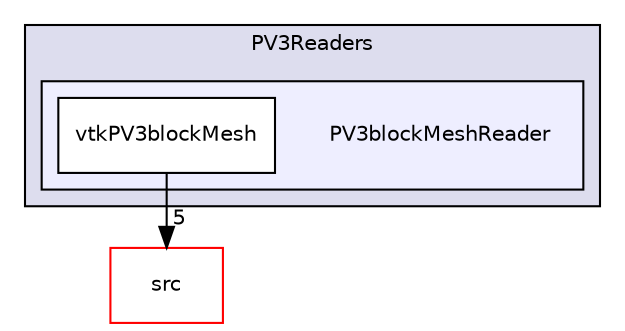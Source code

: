 digraph "applications/utilities/postProcessing/graphics/PV3Readers/PV3blockMeshReader" {
  bgcolor=transparent;
  compound=true
  node [ fontsize="10", fontname="Helvetica"];
  edge [ labelfontsize="10", labelfontname="Helvetica"];
  subgraph clusterdir_f7b9066eb798902401454ce9a1ef0b7c {
    graph [ bgcolor="#ddddee", pencolor="black", label="PV3Readers" fontname="Helvetica", fontsize="10", URL="dir_f7b9066eb798902401454ce9a1ef0b7c.html"]
  subgraph clusterdir_29d90ef585e0ecd0d6ba44e6c9558998 {
    graph [ bgcolor="#eeeeff", pencolor="black", label="" URL="dir_29d90ef585e0ecd0d6ba44e6c9558998.html"];
    dir_29d90ef585e0ecd0d6ba44e6c9558998 [shape=plaintext label="PV3blockMeshReader"];
    dir_7087a58cc6cfd72dcaebed99d514a022 [shape=box label="vtkPV3blockMesh" color="black" fillcolor="white" style="filled" URL="dir_7087a58cc6cfd72dcaebed99d514a022.html"];
  }
  }
  dir_68267d1309a1af8e8297ef4c3efbcdba [shape=box label="src" color="red" URL="dir_68267d1309a1af8e8297ef4c3efbcdba.html"];
  dir_7087a58cc6cfd72dcaebed99d514a022->dir_68267d1309a1af8e8297ef4c3efbcdba [headlabel="5", labeldistance=1.5 headhref="dir_000633_000736.html"];
}
